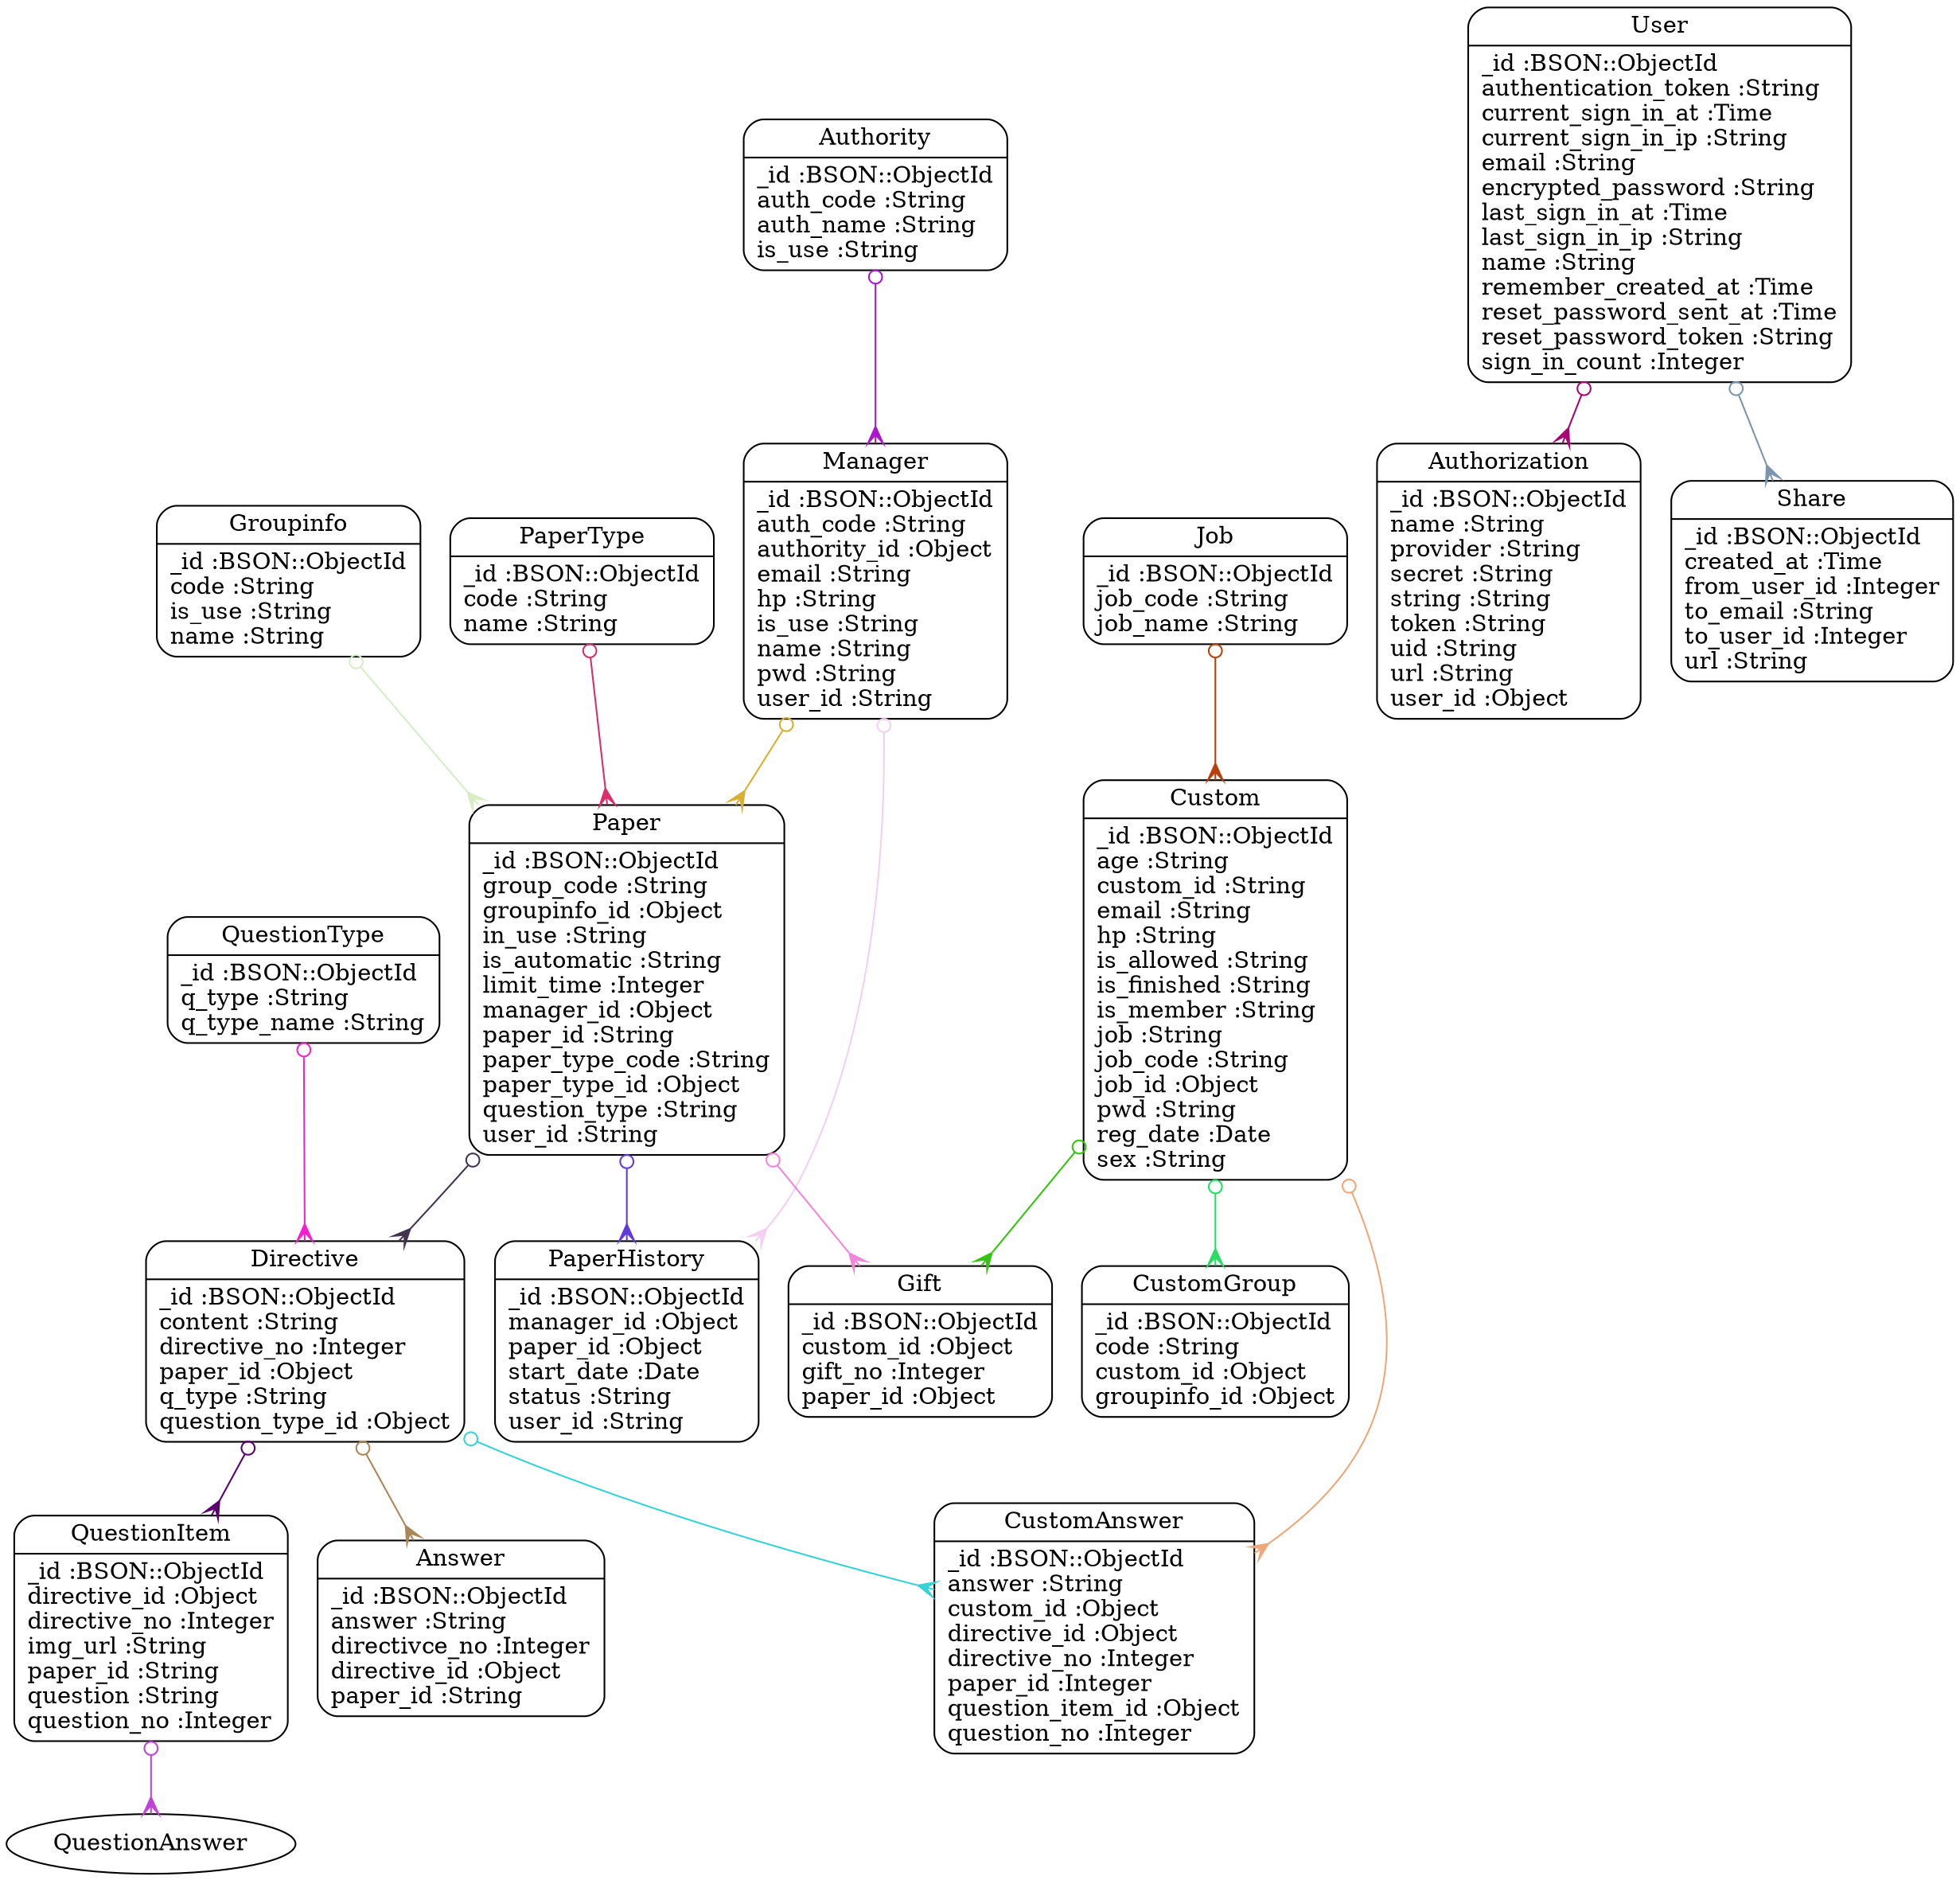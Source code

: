 digraph models_diagram {
	graph[overlap=false, splines=true]
	"Answer" [shape=Mrecord, label="{Answer|_id :BSON::ObjectId\lanswer :String\ldirectivce_no :Integer\ldirective_id :Object\lpaper_id :String\l}"]
	"Authority" [shape=Mrecord, label="{Authority|_id :BSON::ObjectId\lauth_code :String\lauth_name :String\lis_use :String\l}"]
	"Authorization" [shape=Mrecord, label="{Authorization|_id :BSON::ObjectId\lname :String\lprovider :String\lsecret :String\lstring :String\ltoken :String\luid :String\lurl :String\luser_id :Object\l}"]
	"Custom" [shape=Mrecord, label="{Custom|_id :BSON::ObjectId\lage :String\lcustom_id :String\lemail :String\lhp :String\lis_allowed :String\lis_finished :String\lis_member :String\ljob :String\ljob_code :String\ljob_id :Object\lpwd :String\lreg_date :Date\lsex :String\l}"]
	"CustomAnswer" [shape=Mrecord, label="{CustomAnswer|_id :BSON::ObjectId\lanswer :String\lcustom_id :Object\ldirective_id :Object\ldirective_no :Integer\lpaper_id :Integer\lquestion_item_id :Object\lquestion_no :Integer\l}"]
	"CustomGroup" [shape=Mrecord, label="{CustomGroup|_id :BSON::ObjectId\lcode :String\lcustom_id :Object\lgroupinfo_id :Object\l}"]
	"Directive" [shape=Mrecord, label="{Directive|_id :BSON::ObjectId\lcontent :String\ldirective_no :Integer\lpaper_id :Object\lq_type :String\lquestion_type_id :Object\l}"]
	"Gift" [shape=Mrecord, label="{Gift|_id :BSON::ObjectId\lcustom_id :Object\lgift_no :Integer\lpaper_id :Object\l}"]
	"Groupinfo" [shape=Mrecord, label="{Groupinfo|_id :BSON::ObjectId\lcode :String\lis_use :String\lname :String\l}"]
	"Job" [shape=Mrecord, label="{Job|_id :BSON::ObjectId\ljob_code :String\ljob_name :String\l}"]
	"Manager" [shape=Mrecord, label="{Manager|_id :BSON::ObjectId\lauth_code :String\lauthority_id :Object\lemail :String\lhp :String\lis_use :String\lname :String\lpwd :String\luser_id :String\l}"]
	"Paper" [shape=Mrecord, label="{Paper|_id :BSON::ObjectId\lgroup_code :String\lgroupinfo_id :Object\lin_use :String\lis_automatic :String\llimit_time :Integer\lmanager_id :Object\lpaper_id :String\lpaper_type_code :String\lpaper_type_id :Object\lquestion_type :String\luser_id :String\l}"]
	"PaperHistory" [shape=Mrecord, label="{PaperHistory|_id :BSON::ObjectId\lmanager_id :Object\lpaper_id :Object\lstart_date :Date\lstatus :String\luser_id :String\l}"]
	"PaperType" [shape=Mrecord, label="{PaperType|_id :BSON::ObjectId\lcode :String\lname :String\l}"]
	"QuestionItem" [shape=Mrecord, label="{QuestionItem|_id :BSON::ObjectId\ldirective_id :Object\ldirective_no :Integer\limg_url :String\lpaper_id :String\lquestion :String\lquestion_no :Integer\l}"]
	"QuestionType" [shape=Mrecord, label="{QuestionType|_id :BSON::ObjectId\lq_type :String\lq_type_name :String\l}"]
	"Share" [shape=Mrecord, label="{Share|_id :BSON::ObjectId\lcreated_at :Time\lfrom_user_id :Integer\lto_email :String\lto_user_id :Integer\lurl :String\l}"]
	"User" [shape=Mrecord, label="{User|_id :BSON::ObjectId\lauthentication_token :String\lcurrent_sign_in_at :Time\lcurrent_sign_in_ip :String\lemail :String\lencrypted_password :String\llast_sign_in_at :Time\llast_sign_in_ip :String\lname :String\lremember_created_at :Time\lreset_password_sent_at :Time\lreset_password_token :String\lsign_in_count :Integer\l}"]
	"Authority" -> "Manager" [arrowtail=odot, arrowhead=crow, dir=both color="#AB18CC"]
	"Custom" -> "CustomAnswer" [arrowtail=odot, arrowhead=crow, dir=both color="#EDA779"]
	"Custom" -> "Gift" [arrowtail=odot, arrowhead=crow, dir=both color="#35C30F"]
	"Custom" -> "CustomGroup" [arrowtail=odot, arrowhead=crow, dir=both color="#27DE65"]
	"Directive" -> "Answer" [arrowtail=odot, arrowhead=crow, dir=both color="#AB8758"]
	"Directive" -> "QuestionItem" [arrowtail=odot, arrowhead=crow, dir=both color="#59026D"]
	"Directive" -> "CustomAnswer" [arrowtail=odot, arrowhead=crow, dir=both color="#37D2D7"]
	"Groupinfo" -> "Paper" [arrowtail=odot, arrowhead=crow, dir=both color="#D7EEC4"]
	"Job" -> "Custom" [arrowtail=odot, arrowhead=crow, dir=both color="#B7400B"]
	"Manager" -> "Paper" [arrowtail=odot, arrowhead=crow, dir=both color="#D7AF33"]
	"Manager" -> "PaperHistory" [arrowtail=odot, arrowhead=crow, dir=both color="#F3D0EF"]
	"Paper" -> "PaperHistory" [arrowtail=odot, arrowhead=crow, dir=both color="#613BDA"]
	"Paper" -> "Directive" [arrowtail=odot, arrowhead=crow, dir=both color="#433550"]
	"Paper" -> "Gift" [arrowtail=odot, arrowhead=crow, dir=both color="#F186DA"]
	"PaperType" -> "Paper" [arrowtail=odot, arrowhead=crow, dir=both color="#DA2D6C"]
	"QuestionItem" -> "QuestionAnswer" [arrowtail=odot, arrowhead=crow, dir=both color="#C043D7"]
	"QuestionType" -> "Directive" [arrowtail=odot, arrowhead=crow, dir=both color="#F520D0"]
	"User" -> "Authorization" [arrowtail=odot, arrowhead=crow, dir=both color="#A70673"]
	"User" -> "Share" [arrowtail=odot, arrowhead=crow, dir=both color="#7B95AC"]
}
